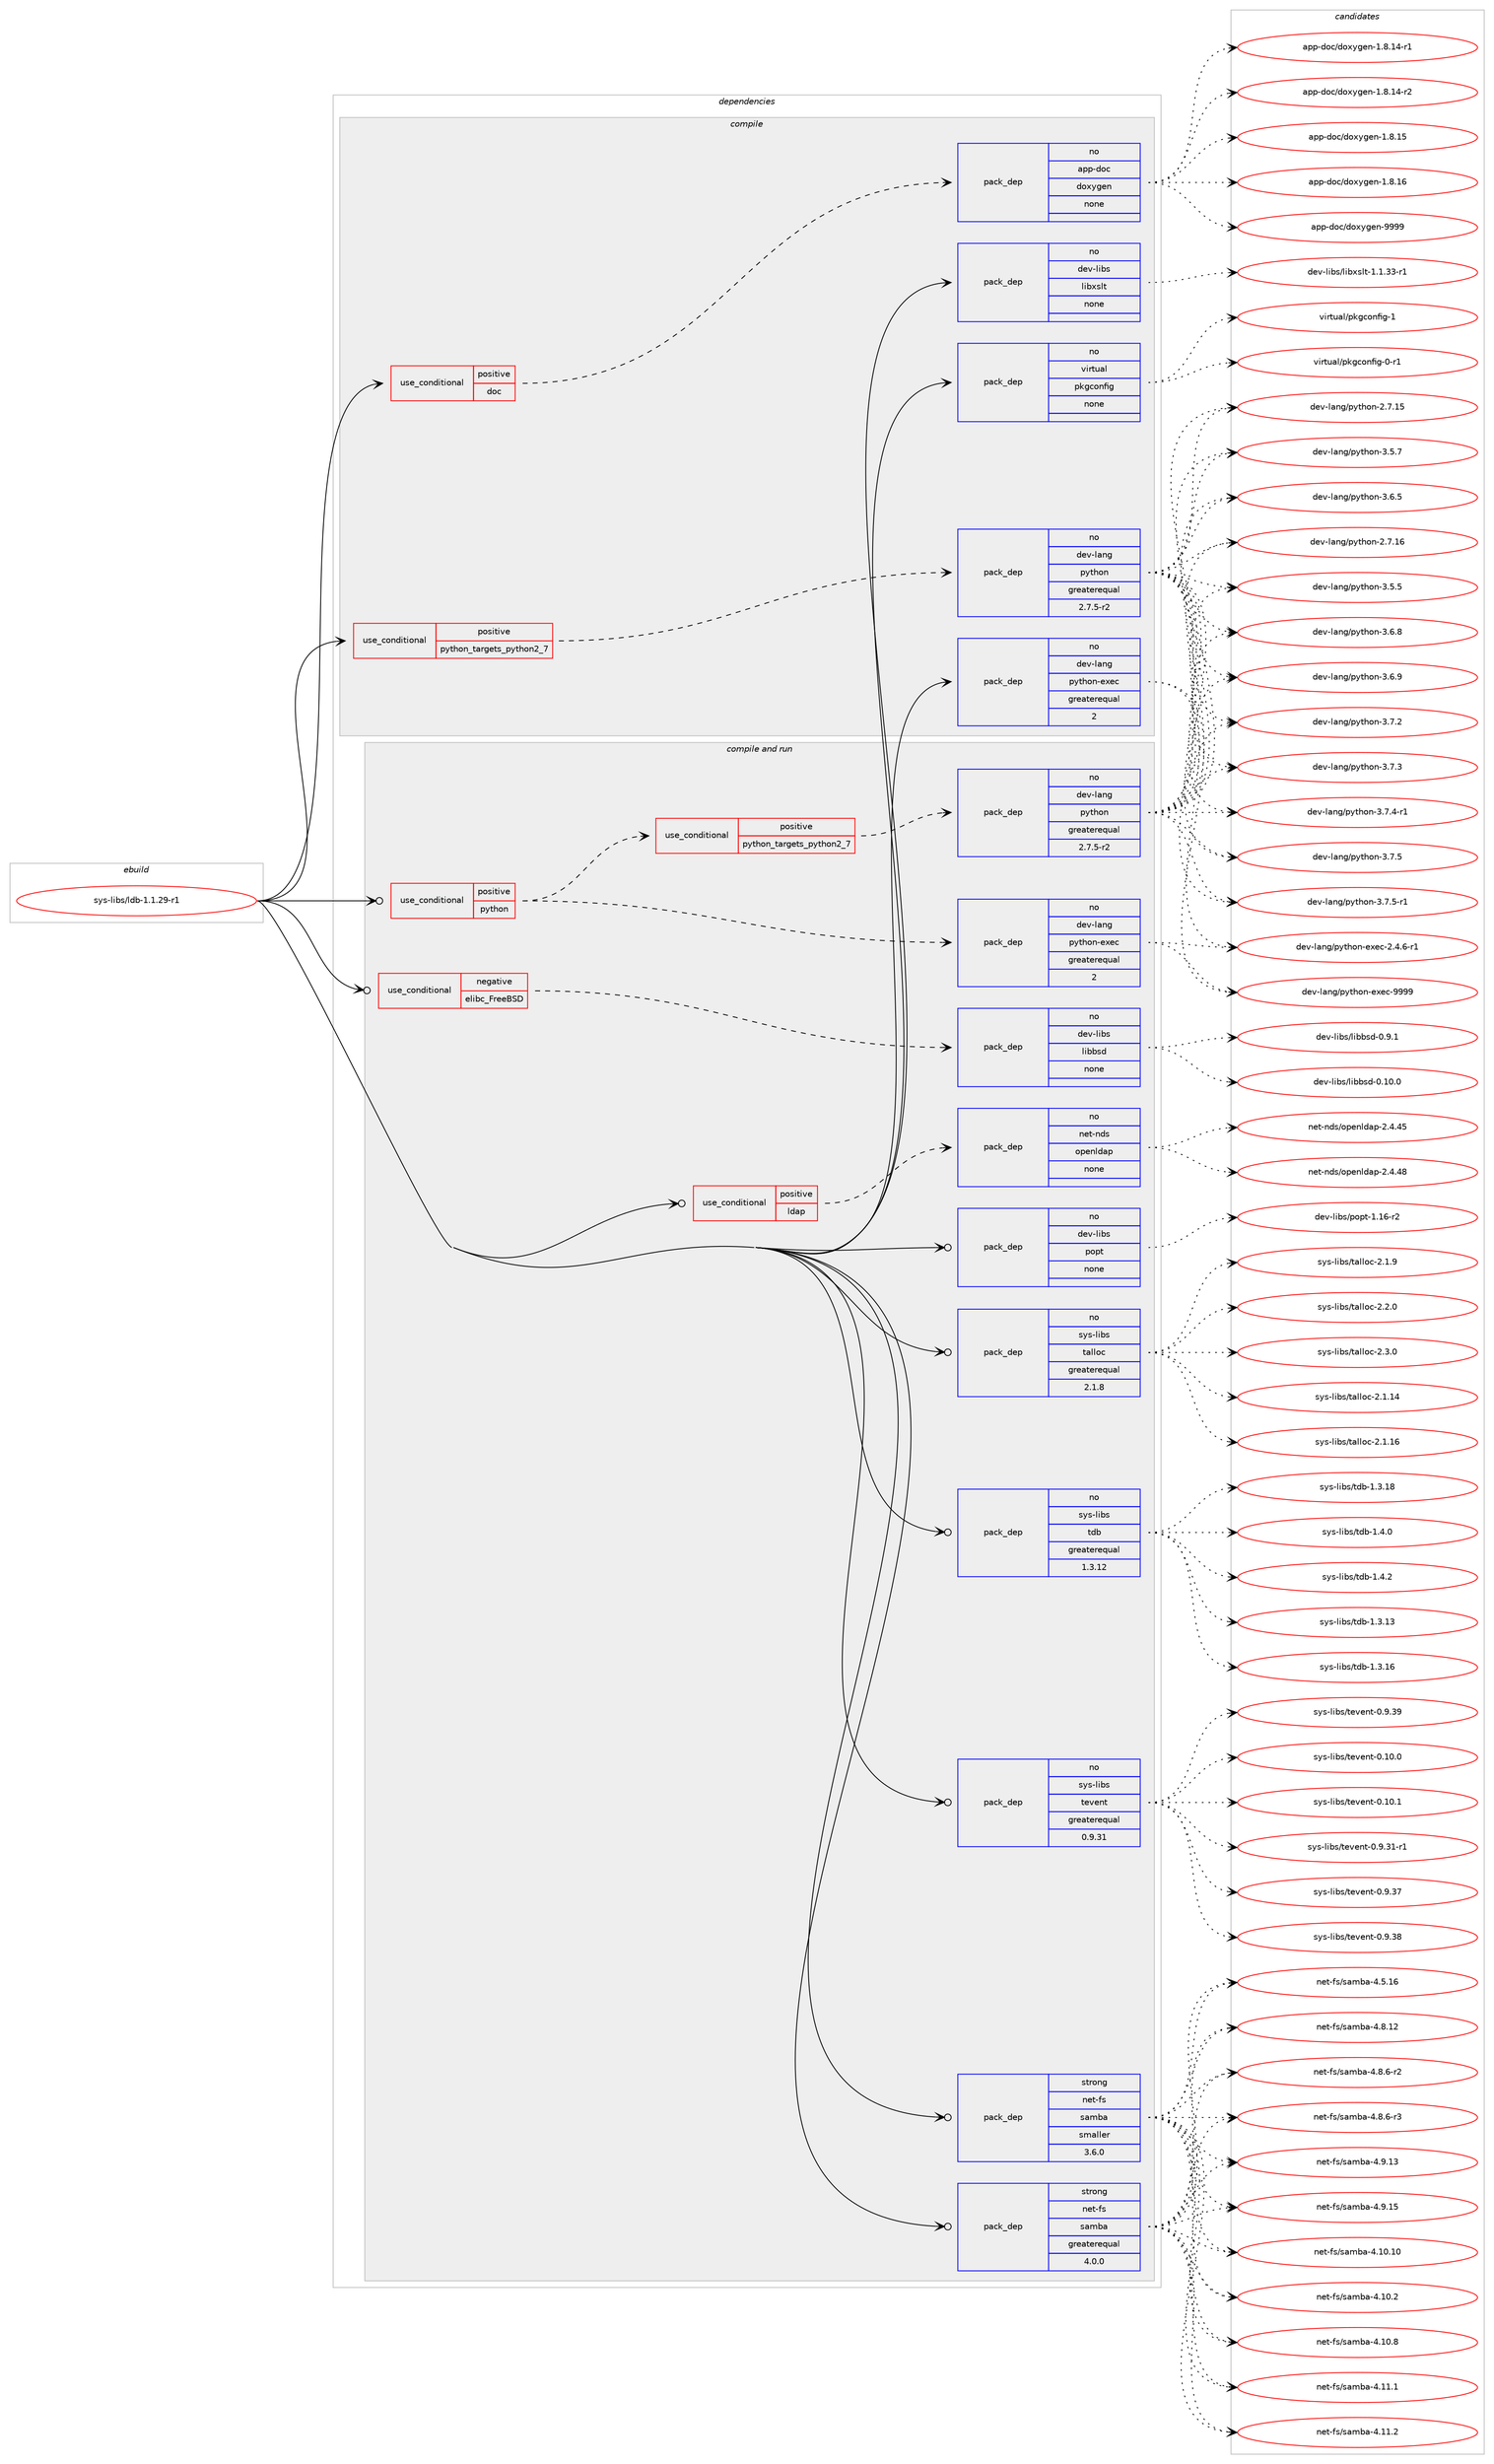 digraph prolog {

# *************
# Graph options
# *************

newrank=true;
concentrate=true;
compound=true;
graph [rankdir=LR,fontname=Helvetica,fontsize=10,ranksep=1.5];#, ranksep=2.5, nodesep=0.2];
edge  [arrowhead=vee];
node  [fontname=Helvetica,fontsize=10];

# **********
# The ebuild
# **********

subgraph cluster_leftcol {
color=gray;
rank=same;
label=<<i>ebuild</i>>;
id [label="sys-libs/ldb-1.1.29-r1", color=red, width=4, href="../sys-libs/ldb-1.1.29-r1.svg"];
}

# ****************
# The dependencies
# ****************

subgraph cluster_midcol {
color=gray;
label=<<i>dependencies</i>>;
subgraph cluster_compile {
fillcolor="#eeeeee";
style=filled;
label=<<i>compile</i>>;
subgraph cond215504 {
dependency897123 [label=<<TABLE BORDER="0" CELLBORDER="1" CELLSPACING="0" CELLPADDING="4"><TR><TD ROWSPAN="3" CELLPADDING="10">use_conditional</TD></TR><TR><TD>positive</TD></TR><TR><TD>doc</TD></TR></TABLE>>, shape=none, color=red];
subgraph pack665867 {
dependency897124 [label=<<TABLE BORDER="0" CELLBORDER="1" CELLSPACING="0" CELLPADDING="4" WIDTH="220"><TR><TD ROWSPAN="6" CELLPADDING="30">pack_dep</TD></TR><TR><TD WIDTH="110">no</TD></TR><TR><TD>app-doc</TD></TR><TR><TD>doxygen</TD></TR><TR><TD>none</TD></TR><TR><TD></TD></TR></TABLE>>, shape=none, color=blue];
}
dependency897123:e -> dependency897124:w [weight=20,style="dashed",arrowhead="vee"];
}
id:e -> dependency897123:w [weight=20,style="solid",arrowhead="vee"];
subgraph cond215505 {
dependency897125 [label=<<TABLE BORDER="0" CELLBORDER="1" CELLSPACING="0" CELLPADDING="4"><TR><TD ROWSPAN="3" CELLPADDING="10">use_conditional</TD></TR><TR><TD>positive</TD></TR><TR><TD>python_targets_python2_7</TD></TR></TABLE>>, shape=none, color=red];
subgraph pack665868 {
dependency897126 [label=<<TABLE BORDER="0" CELLBORDER="1" CELLSPACING="0" CELLPADDING="4" WIDTH="220"><TR><TD ROWSPAN="6" CELLPADDING="30">pack_dep</TD></TR><TR><TD WIDTH="110">no</TD></TR><TR><TD>dev-lang</TD></TR><TR><TD>python</TD></TR><TR><TD>greaterequal</TD></TR><TR><TD>2.7.5-r2</TD></TR></TABLE>>, shape=none, color=blue];
}
dependency897125:e -> dependency897126:w [weight=20,style="dashed",arrowhead="vee"];
}
id:e -> dependency897125:w [weight=20,style="solid",arrowhead="vee"];
subgraph pack665869 {
dependency897127 [label=<<TABLE BORDER="0" CELLBORDER="1" CELLSPACING="0" CELLPADDING="4" WIDTH="220"><TR><TD ROWSPAN="6" CELLPADDING="30">pack_dep</TD></TR><TR><TD WIDTH="110">no</TD></TR><TR><TD>dev-lang</TD></TR><TR><TD>python-exec</TD></TR><TR><TD>greaterequal</TD></TR><TR><TD>2</TD></TR></TABLE>>, shape=none, color=blue];
}
id:e -> dependency897127:w [weight=20,style="solid",arrowhead="vee"];
subgraph pack665870 {
dependency897128 [label=<<TABLE BORDER="0" CELLBORDER="1" CELLSPACING="0" CELLPADDING="4" WIDTH="220"><TR><TD ROWSPAN="6" CELLPADDING="30">pack_dep</TD></TR><TR><TD WIDTH="110">no</TD></TR><TR><TD>dev-libs</TD></TR><TR><TD>libxslt</TD></TR><TR><TD>none</TD></TR><TR><TD></TD></TR></TABLE>>, shape=none, color=blue];
}
id:e -> dependency897128:w [weight=20,style="solid",arrowhead="vee"];
subgraph pack665871 {
dependency897129 [label=<<TABLE BORDER="0" CELLBORDER="1" CELLSPACING="0" CELLPADDING="4" WIDTH="220"><TR><TD ROWSPAN="6" CELLPADDING="30">pack_dep</TD></TR><TR><TD WIDTH="110">no</TD></TR><TR><TD>virtual</TD></TR><TR><TD>pkgconfig</TD></TR><TR><TD>none</TD></TR><TR><TD></TD></TR></TABLE>>, shape=none, color=blue];
}
id:e -> dependency897129:w [weight=20,style="solid",arrowhead="vee"];
}
subgraph cluster_compileandrun {
fillcolor="#eeeeee";
style=filled;
label=<<i>compile and run</i>>;
subgraph cond215506 {
dependency897130 [label=<<TABLE BORDER="0" CELLBORDER="1" CELLSPACING="0" CELLPADDING="4"><TR><TD ROWSPAN="3" CELLPADDING="10">use_conditional</TD></TR><TR><TD>negative</TD></TR><TR><TD>elibc_FreeBSD</TD></TR></TABLE>>, shape=none, color=red];
subgraph pack665872 {
dependency897131 [label=<<TABLE BORDER="0" CELLBORDER="1" CELLSPACING="0" CELLPADDING="4" WIDTH="220"><TR><TD ROWSPAN="6" CELLPADDING="30">pack_dep</TD></TR><TR><TD WIDTH="110">no</TD></TR><TR><TD>dev-libs</TD></TR><TR><TD>libbsd</TD></TR><TR><TD>none</TD></TR><TR><TD></TD></TR></TABLE>>, shape=none, color=blue];
}
dependency897130:e -> dependency897131:w [weight=20,style="dashed",arrowhead="vee"];
}
id:e -> dependency897130:w [weight=20,style="solid",arrowhead="odotvee"];
subgraph cond215507 {
dependency897132 [label=<<TABLE BORDER="0" CELLBORDER="1" CELLSPACING="0" CELLPADDING="4"><TR><TD ROWSPAN="3" CELLPADDING="10">use_conditional</TD></TR><TR><TD>positive</TD></TR><TR><TD>ldap</TD></TR></TABLE>>, shape=none, color=red];
subgraph pack665873 {
dependency897133 [label=<<TABLE BORDER="0" CELLBORDER="1" CELLSPACING="0" CELLPADDING="4" WIDTH="220"><TR><TD ROWSPAN="6" CELLPADDING="30">pack_dep</TD></TR><TR><TD WIDTH="110">no</TD></TR><TR><TD>net-nds</TD></TR><TR><TD>openldap</TD></TR><TR><TD>none</TD></TR><TR><TD></TD></TR></TABLE>>, shape=none, color=blue];
}
dependency897132:e -> dependency897133:w [weight=20,style="dashed",arrowhead="vee"];
}
id:e -> dependency897132:w [weight=20,style="solid",arrowhead="odotvee"];
subgraph cond215508 {
dependency897134 [label=<<TABLE BORDER="0" CELLBORDER="1" CELLSPACING="0" CELLPADDING="4"><TR><TD ROWSPAN="3" CELLPADDING="10">use_conditional</TD></TR><TR><TD>positive</TD></TR><TR><TD>python</TD></TR></TABLE>>, shape=none, color=red];
subgraph cond215509 {
dependency897135 [label=<<TABLE BORDER="0" CELLBORDER="1" CELLSPACING="0" CELLPADDING="4"><TR><TD ROWSPAN="3" CELLPADDING="10">use_conditional</TD></TR><TR><TD>positive</TD></TR><TR><TD>python_targets_python2_7</TD></TR></TABLE>>, shape=none, color=red];
subgraph pack665874 {
dependency897136 [label=<<TABLE BORDER="0" CELLBORDER="1" CELLSPACING="0" CELLPADDING="4" WIDTH="220"><TR><TD ROWSPAN="6" CELLPADDING="30">pack_dep</TD></TR><TR><TD WIDTH="110">no</TD></TR><TR><TD>dev-lang</TD></TR><TR><TD>python</TD></TR><TR><TD>greaterequal</TD></TR><TR><TD>2.7.5-r2</TD></TR></TABLE>>, shape=none, color=blue];
}
dependency897135:e -> dependency897136:w [weight=20,style="dashed",arrowhead="vee"];
}
dependency897134:e -> dependency897135:w [weight=20,style="dashed",arrowhead="vee"];
subgraph pack665875 {
dependency897137 [label=<<TABLE BORDER="0" CELLBORDER="1" CELLSPACING="0" CELLPADDING="4" WIDTH="220"><TR><TD ROWSPAN="6" CELLPADDING="30">pack_dep</TD></TR><TR><TD WIDTH="110">no</TD></TR><TR><TD>dev-lang</TD></TR><TR><TD>python-exec</TD></TR><TR><TD>greaterequal</TD></TR><TR><TD>2</TD></TR></TABLE>>, shape=none, color=blue];
}
dependency897134:e -> dependency897137:w [weight=20,style="dashed",arrowhead="vee"];
}
id:e -> dependency897134:w [weight=20,style="solid",arrowhead="odotvee"];
subgraph pack665876 {
dependency897138 [label=<<TABLE BORDER="0" CELLBORDER="1" CELLSPACING="0" CELLPADDING="4" WIDTH="220"><TR><TD ROWSPAN="6" CELLPADDING="30">pack_dep</TD></TR><TR><TD WIDTH="110">no</TD></TR><TR><TD>dev-libs</TD></TR><TR><TD>popt</TD></TR><TR><TD>none</TD></TR><TR><TD></TD></TR></TABLE>>, shape=none, color=blue];
}
id:e -> dependency897138:w [weight=20,style="solid",arrowhead="odotvee"];
subgraph pack665877 {
dependency897139 [label=<<TABLE BORDER="0" CELLBORDER="1" CELLSPACING="0" CELLPADDING="4" WIDTH="220"><TR><TD ROWSPAN="6" CELLPADDING="30">pack_dep</TD></TR><TR><TD WIDTH="110">no</TD></TR><TR><TD>sys-libs</TD></TR><TR><TD>talloc</TD></TR><TR><TD>greaterequal</TD></TR><TR><TD>2.1.8</TD></TR></TABLE>>, shape=none, color=blue];
}
id:e -> dependency897139:w [weight=20,style="solid",arrowhead="odotvee"];
subgraph pack665878 {
dependency897140 [label=<<TABLE BORDER="0" CELLBORDER="1" CELLSPACING="0" CELLPADDING="4" WIDTH="220"><TR><TD ROWSPAN="6" CELLPADDING="30">pack_dep</TD></TR><TR><TD WIDTH="110">no</TD></TR><TR><TD>sys-libs</TD></TR><TR><TD>tdb</TD></TR><TR><TD>greaterequal</TD></TR><TR><TD>1.3.12</TD></TR></TABLE>>, shape=none, color=blue];
}
id:e -> dependency897140:w [weight=20,style="solid",arrowhead="odotvee"];
subgraph pack665879 {
dependency897141 [label=<<TABLE BORDER="0" CELLBORDER="1" CELLSPACING="0" CELLPADDING="4" WIDTH="220"><TR><TD ROWSPAN="6" CELLPADDING="30">pack_dep</TD></TR><TR><TD WIDTH="110">no</TD></TR><TR><TD>sys-libs</TD></TR><TR><TD>tevent</TD></TR><TR><TD>greaterequal</TD></TR><TR><TD>0.9.31</TD></TR></TABLE>>, shape=none, color=blue];
}
id:e -> dependency897141:w [weight=20,style="solid",arrowhead="odotvee"];
subgraph pack665880 {
dependency897142 [label=<<TABLE BORDER="0" CELLBORDER="1" CELLSPACING="0" CELLPADDING="4" WIDTH="220"><TR><TD ROWSPAN="6" CELLPADDING="30">pack_dep</TD></TR><TR><TD WIDTH="110">strong</TD></TR><TR><TD>net-fs</TD></TR><TR><TD>samba</TD></TR><TR><TD>greaterequal</TD></TR><TR><TD>4.0.0</TD></TR></TABLE>>, shape=none, color=blue];
}
id:e -> dependency897142:w [weight=20,style="solid",arrowhead="odotvee"];
subgraph pack665881 {
dependency897143 [label=<<TABLE BORDER="0" CELLBORDER="1" CELLSPACING="0" CELLPADDING="4" WIDTH="220"><TR><TD ROWSPAN="6" CELLPADDING="30">pack_dep</TD></TR><TR><TD WIDTH="110">strong</TD></TR><TR><TD>net-fs</TD></TR><TR><TD>samba</TD></TR><TR><TD>smaller</TD></TR><TR><TD>3.6.0</TD></TR></TABLE>>, shape=none, color=blue];
}
id:e -> dependency897143:w [weight=20,style="solid",arrowhead="odotvee"];
}
subgraph cluster_run {
fillcolor="#eeeeee";
style=filled;
label=<<i>run</i>>;
}
}

# **************
# The candidates
# **************

subgraph cluster_choices {
rank=same;
color=gray;
label=<<i>candidates</i>>;

subgraph choice665867 {
color=black;
nodesep=1;
choice97112112451001119947100111120121103101110454946564649524511449 [label="app-doc/doxygen-1.8.14-r1", color=red, width=4,href="../app-doc/doxygen-1.8.14-r1.svg"];
choice97112112451001119947100111120121103101110454946564649524511450 [label="app-doc/doxygen-1.8.14-r2", color=red, width=4,href="../app-doc/doxygen-1.8.14-r2.svg"];
choice9711211245100111994710011112012110310111045494656464953 [label="app-doc/doxygen-1.8.15", color=red, width=4,href="../app-doc/doxygen-1.8.15.svg"];
choice9711211245100111994710011112012110310111045494656464954 [label="app-doc/doxygen-1.8.16", color=red, width=4,href="../app-doc/doxygen-1.8.16.svg"];
choice971121124510011199471001111201211031011104557575757 [label="app-doc/doxygen-9999", color=red, width=4,href="../app-doc/doxygen-9999.svg"];
dependency897124:e -> choice97112112451001119947100111120121103101110454946564649524511449:w [style=dotted,weight="100"];
dependency897124:e -> choice97112112451001119947100111120121103101110454946564649524511450:w [style=dotted,weight="100"];
dependency897124:e -> choice9711211245100111994710011112012110310111045494656464953:w [style=dotted,weight="100"];
dependency897124:e -> choice9711211245100111994710011112012110310111045494656464954:w [style=dotted,weight="100"];
dependency897124:e -> choice971121124510011199471001111201211031011104557575757:w [style=dotted,weight="100"];
}
subgraph choice665868 {
color=black;
nodesep=1;
choice10010111845108971101034711212111610411111045504655464953 [label="dev-lang/python-2.7.15", color=red, width=4,href="../dev-lang/python-2.7.15.svg"];
choice10010111845108971101034711212111610411111045504655464954 [label="dev-lang/python-2.7.16", color=red, width=4,href="../dev-lang/python-2.7.16.svg"];
choice100101118451089711010347112121116104111110455146534653 [label="dev-lang/python-3.5.5", color=red, width=4,href="../dev-lang/python-3.5.5.svg"];
choice100101118451089711010347112121116104111110455146534655 [label="dev-lang/python-3.5.7", color=red, width=4,href="../dev-lang/python-3.5.7.svg"];
choice100101118451089711010347112121116104111110455146544653 [label="dev-lang/python-3.6.5", color=red, width=4,href="../dev-lang/python-3.6.5.svg"];
choice100101118451089711010347112121116104111110455146544656 [label="dev-lang/python-3.6.8", color=red, width=4,href="../dev-lang/python-3.6.8.svg"];
choice100101118451089711010347112121116104111110455146544657 [label="dev-lang/python-3.6.9", color=red, width=4,href="../dev-lang/python-3.6.9.svg"];
choice100101118451089711010347112121116104111110455146554650 [label="dev-lang/python-3.7.2", color=red, width=4,href="../dev-lang/python-3.7.2.svg"];
choice100101118451089711010347112121116104111110455146554651 [label="dev-lang/python-3.7.3", color=red, width=4,href="../dev-lang/python-3.7.3.svg"];
choice1001011184510897110103471121211161041111104551465546524511449 [label="dev-lang/python-3.7.4-r1", color=red, width=4,href="../dev-lang/python-3.7.4-r1.svg"];
choice100101118451089711010347112121116104111110455146554653 [label="dev-lang/python-3.7.5", color=red, width=4,href="../dev-lang/python-3.7.5.svg"];
choice1001011184510897110103471121211161041111104551465546534511449 [label="dev-lang/python-3.7.5-r1", color=red, width=4,href="../dev-lang/python-3.7.5-r1.svg"];
dependency897126:e -> choice10010111845108971101034711212111610411111045504655464953:w [style=dotted,weight="100"];
dependency897126:e -> choice10010111845108971101034711212111610411111045504655464954:w [style=dotted,weight="100"];
dependency897126:e -> choice100101118451089711010347112121116104111110455146534653:w [style=dotted,weight="100"];
dependency897126:e -> choice100101118451089711010347112121116104111110455146534655:w [style=dotted,weight="100"];
dependency897126:e -> choice100101118451089711010347112121116104111110455146544653:w [style=dotted,weight="100"];
dependency897126:e -> choice100101118451089711010347112121116104111110455146544656:w [style=dotted,weight="100"];
dependency897126:e -> choice100101118451089711010347112121116104111110455146544657:w [style=dotted,weight="100"];
dependency897126:e -> choice100101118451089711010347112121116104111110455146554650:w [style=dotted,weight="100"];
dependency897126:e -> choice100101118451089711010347112121116104111110455146554651:w [style=dotted,weight="100"];
dependency897126:e -> choice1001011184510897110103471121211161041111104551465546524511449:w [style=dotted,weight="100"];
dependency897126:e -> choice100101118451089711010347112121116104111110455146554653:w [style=dotted,weight="100"];
dependency897126:e -> choice1001011184510897110103471121211161041111104551465546534511449:w [style=dotted,weight="100"];
}
subgraph choice665869 {
color=black;
nodesep=1;
choice10010111845108971101034711212111610411111045101120101994550465246544511449 [label="dev-lang/python-exec-2.4.6-r1", color=red, width=4,href="../dev-lang/python-exec-2.4.6-r1.svg"];
choice10010111845108971101034711212111610411111045101120101994557575757 [label="dev-lang/python-exec-9999", color=red, width=4,href="../dev-lang/python-exec-9999.svg"];
dependency897127:e -> choice10010111845108971101034711212111610411111045101120101994550465246544511449:w [style=dotted,weight="100"];
dependency897127:e -> choice10010111845108971101034711212111610411111045101120101994557575757:w [style=dotted,weight="100"];
}
subgraph choice665870 {
color=black;
nodesep=1;
choice10010111845108105981154710810598120115108116454946494651514511449 [label="dev-libs/libxslt-1.1.33-r1", color=red, width=4,href="../dev-libs/libxslt-1.1.33-r1.svg"];
dependency897128:e -> choice10010111845108105981154710810598120115108116454946494651514511449:w [style=dotted,weight="100"];
}
subgraph choice665871 {
color=black;
nodesep=1;
choice11810511411611797108471121071039911111010210510345484511449 [label="virtual/pkgconfig-0-r1", color=red, width=4,href="../virtual/pkgconfig-0-r1.svg"];
choice1181051141161179710847112107103991111101021051034549 [label="virtual/pkgconfig-1", color=red, width=4,href="../virtual/pkgconfig-1.svg"];
dependency897129:e -> choice11810511411611797108471121071039911111010210510345484511449:w [style=dotted,weight="100"];
dependency897129:e -> choice1181051141161179710847112107103991111101021051034549:w [style=dotted,weight="100"];
}
subgraph choice665872 {
color=black;
nodesep=1;
choice100101118451081059811547108105989811510045484649484648 [label="dev-libs/libbsd-0.10.0", color=red, width=4,href="../dev-libs/libbsd-0.10.0.svg"];
choice1001011184510810598115471081059898115100454846574649 [label="dev-libs/libbsd-0.9.1", color=red, width=4,href="../dev-libs/libbsd-0.9.1.svg"];
dependency897131:e -> choice100101118451081059811547108105989811510045484649484648:w [style=dotted,weight="100"];
dependency897131:e -> choice1001011184510810598115471081059898115100454846574649:w [style=dotted,weight="100"];
}
subgraph choice665873 {
color=black;
nodesep=1;
choice11010111645110100115471111121011101081009711245504652465253 [label="net-nds/openldap-2.4.45", color=red, width=4,href="../net-nds/openldap-2.4.45.svg"];
choice11010111645110100115471111121011101081009711245504652465256 [label="net-nds/openldap-2.4.48", color=red, width=4,href="../net-nds/openldap-2.4.48.svg"];
dependency897133:e -> choice11010111645110100115471111121011101081009711245504652465253:w [style=dotted,weight="100"];
dependency897133:e -> choice11010111645110100115471111121011101081009711245504652465256:w [style=dotted,weight="100"];
}
subgraph choice665874 {
color=black;
nodesep=1;
choice10010111845108971101034711212111610411111045504655464953 [label="dev-lang/python-2.7.15", color=red, width=4,href="../dev-lang/python-2.7.15.svg"];
choice10010111845108971101034711212111610411111045504655464954 [label="dev-lang/python-2.7.16", color=red, width=4,href="../dev-lang/python-2.7.16.svg"];
choice100101118451089711010347112121116104111110455146534653 [label="dev-lang/python-3.5.5", color=red, width=4,href="../dev-lang/python-3.5.5.svg"];
choice100101118451089711010347112121116104111110455146534655 [label="dev-lang/python-3.5.7", color=red, width=4,href="../dev-lang/python-3.5.7.svg"];
choice100101118451089711010347112121116104111110455146544653 [label="dev-lang/python-3.6.5", color=red, width=4,href="../dev-lang/python-3.6.5.svg"];
choice100101118451089711010347112121116104111110455146544656 [label="dev-lang/python-3.6.8", color=red, width=4,href="../dev-lang/python-3.6.8.svg"];
choice100101118451089711010347112121116104111110455146544657 [label="dev-lang/python-3.6.9", color=red, width=4,href="../dev-lang/python-3.6.9.svg"];
choice100101118451089711010347112121116104111110455146554650 [label="dev-lang/python-3.7.2", color=red, width=4,href="../dev-lang/python-3.7.2.svg"];
choice100101118451089711010347112121116104111110455146554651 [label="dev-lang/python-3.7.3", color=red, width=4,href="../dev-lang/python-3.7.3.svg"];
choice1001011184510897110103471121211161041111104551465546524511449 [label="dev-lang/python-3.7.4-r1", color=red, width=4,href="../dev-lang/python-3.7.4-r1.svg"];
choice100101118451089711010347112121116104111110455146554653 [label="dev-lang/python-3.7.5", color=red, width=4,href="../dev-lang/python-3.7.5.svg"];
choice1001011184510897110103471121211161041111104551465546534511449 [label="dev-lang/python-3.7.5-r1", color=red, width=4,href="../dev-lang/python-3.7.5-r1.svg"];
dependency897136:e -> choice10010111845108971101034711212111610411111045504655464953:w [style=dotted,weight="100"];
dependency897136:e -> choice10010111845108971101034711212111610411111045504655464954:w [style=dotted,weight="100"];
dependency897136:e -> choice100101118451089711010347112121116104111110455146534653:w [style=dotted,weight="100"];
dependency897136:e -> choice100101118451089711010347112121116104111110455146534655:w [style=dotted,weight="100"];
dependency897136:e -> choice100101118451089711010347112121116104111110455146544653:w [style=dotted,weight="100"];
dependency897136:e -> choice100101118451089711010347112121116104111110455146544656:w [style=dotted,weight="100"];
dependency897136:e -> choice100101118451089711010347112121116104111110455146544657:w [style=dotted,weight="100"];
dependency897136:e -> choice100101118451089711010347112121116104111110455146554650:w [style=dotted,weight="100"];
dependency897136:e -> choice100101118451089711010347112121116104111110455146554651:w [style=dotted,weight="100"];
dependency897136:e -> choice1001011184510897110103471121211161041111104551465546524511449:w [style=dotted,weight="100"];
dependency897136:e -> choice100101118451089711010347112121116104111110455146554653:w [style=dotted,weight="100"];
dependency897136:e -> choice1001011184510897110103471121211161041111104551465546534511449:w [style=dotted,weight="100"];
}
subgraph choice665875 {
color=black;
nodesep=1;
choice10010111845108971101034711212111610411111045101120101994550465246544511449 [label="dev-lang/python-exec-2.4.6-r1", color=red, width=4,href="../dev-lang/python-exec-2.4.6-r1.svg"];
choice10010111845108971101034711212111610411111045101120101994557575757 [label="dev-lang/python-exec-9999", color=red, width=4,href="../dev-lang/python-exec-9999.svg"];
dependency897137:e -> choice10010111845108971101034711212111610411111045101120101994550465246544511449:w [style=dotted,weight="100"];
dependency897137:e -> choice10010111845108971101034711212111610411111045101120101994557575757:w [style=dotted,weight="100"];
}
subgraph choice665876 {
color=black;
nodesep=1;
choice10010111845108105981154711211111211645494649544511450 [label="dev-libs/popt-1.16-r2", color=red, width=4,href="../dev-libs/popt-1.16-r2.svg"];
dependency897138:e -> choice10010111845108105981154711211111211645494649544511450:w [style=dotted,weight="100"];
}
subgraph choice665877 {
color=black;
nodesep=1;
choice115121115451081059811547116971081081119945504649464952 [label="sys-libs/talloc-2.1.14", color=red, width=4,href="../sys-libs/talloc-2.1.14.svg"];
choice115121115451081059811547116971081081119945504649464954 [label="sys-libs/talloc-2.1.16", color=red, width=4,href="../sys-libs/talloc-2.1.16.svg"];
choice1151211154510810598115471169710810811199455046494657 [label="sys-libs/talloc-2.1.9", color=red, width=4,href="../sys-libs/talloc-2.1.9.svg"];
choice1151211154510810598115471169710810811199455046504648 [label="sys-libs/talloc-2.2.0", color=red, width=4,href="../sys-libs/talloc-2.2.0.svg"];
choice1151211154510810598115471169710810811199455046514648 [label="sys-libs/talloc-2.3.0", color=red, width=4,href="../sys-libs/talloc-2.3.0.svg"];
dependency897139:e -> choice115121115451081059811547116971081081119945504649464952:w [style=dotted,weight="100"];
dependency897139:e -> choice115121115451081059811547116971081081119945504649464954:w [style=dotted,weight="100"];
dependency897139:e -> choice1151211154510810598115471169710810811199455046494657:w [style=dotted,weight="100"];
dependency897139:e -> choice1151211154510810598115471169710810811199455046504648:w [style=dotted,weight="100"];
dependency897139:e -> choice1151211154510810598115471169710810811199455046514648:w [style=dotted,weight="100"];
}
subgraph choice665878 {
color=black;
nodesep=1;
choice1151211154510810598115471161009845494651464951 [label="sys-libs/tdb-1.3.13", color=red, width=4,href="../sys-libs/tdb-1.3.13.svg"];
choice1151211154510810598115471161009845494651464954 [label="sys-libs/tdb-1.3.16", color=red, width=4,href="../sys-libs/tdb-1.3.16.svg"];
choice1151211154510810598115471161009845494651464956 [label="sys-libs/tdb-1.3.18", color=red, width=4,href="../sys-libs/tdb-1.3.18.svg"];
choice11512111545108105981154711610098454946524648 [label="sys-libs/tdb-1.4.0", color=red, width=4,href="../sys-libs/tdb-1.4.0.svg"];
choice11512111545108105981154711610098454946524650 [label="sys-libs/tdb-1.4.2", color=red, width=4,href="../sys-libs/tdb-1.4.2.svg"];
dependency897140:e -> choice1151211154510810598115471161009845494651464951:w [style=dotted,weight="100"];
dependency897140:e -> choice1151211154510810598115471161009845494651464954:w [style=dotted,weight="100"];
dependency897140:e -> choice1151211154510810598115471161009845494651464956:w [style=dotted,weight="100"];
dependency897140:e -> choice11512111545108105981154711610098454946524648:w [style=dotted,weight="100"];
dependency897140:e -> choice11512111545108105981154711610098454946524650:w [style=dotted,weight="100"];
}
subgraph choice665879 {
color=black;
nodesep=1;
choice11512111545108105981154711610111810111011645484649484648 [label="sys-libs/tevent-0.10.0", color=red, width=4,href="../sys-libs/tevent-0.10.0.svg"];
choice11512111545108105981154711610111810111011645484649484649 [label="sys-libs/tevent-0.10.1", color=red, width=4,href="../sys-libs/tevent-0.10.1.svg"];
choice115121115451081059811547116101118101110116454846574651494511449 [label="sys-libs/tevent-0.9.31-r1", color=red, width=4,href="../sys-libs/tevent-0.9.31-r1.svg"];
choice11512111545108105981154711610111810111011645484657465155 [label="sys-libs/tevent-0.9.37", color=red, width=4,href="../sys-libs/tevent-0.9.37.svg"];
choice11512111545108105981154711610111810111011645484657465156 [label="sys-libs/tevent-0.9.38", color=red, width=4,href="../sys-libs/tevent-0.9.38.svg"];
choice11512111545108105981154711610111810111011645484657465157 [label="sys-libs/tevent-0.9.39", color=red, width=4,href="../sys-libs/tevent-0.9.39.svg"];
dependency897141:e -> choice11512111545108105981154711610111810111011645484649484648:w [style=dotted,weight="100"];
dependency897141:e -> choice11512111545108105981154711610111810111011645484649484649:w [style=dotted,weight="100"];
dependency897141:e -> choice115121115451081059811547116101118101110116454846574651494511449:w [style=dotted,weight="100"];
dependency897141:e -> choice11512111545108105981154711610111810111011645484657465155:w [style=dotted,weight="100"];
dependency897141:e -> choice11512111545108105981154711610111810111011645484657465156:w [style=dotted,weight="100"];
dependency897141:e -> choice11512111545108105981154711610111810111011645484657465157:w [style=dotted,weight="100"];
}
subgraph choice665880 {
color=black;
nodesep=1;
choice11010111645102115471159710998974552464948464948 [label="net-fs/samba-4.10.10", color=red, width=4,href="../net-fs/samba-4.10.10.svg"];
choice110101116451021154711597109989745524649484650 [label="net-fs/samba-4.10.2", color=red, width=4,href="../net-fs/samba-4.10.2.svg"];
choice110101116451021154711597109989745524649484656 [label="net-fs/samba-4.10.8", color=red, width=4,href="../net-fs/samba-4.10.8.svg"];
choice110101116451021154711597109989745524649494649 [label="net-fs/samba-4.11.1", color=red, width=4,href="../net-fs/samba-4.11.1.svg"];
choice110101116451021154711597109989745524649494650 [label="net-fs/samba-4.11.2", color=red, width=4,href="../net-fs/samba-4.11.2.svg"];
choice110101116451021154711597109989745524653464954 [label="net-fs/samba-4.5.16", color=red, width=4,href="../net-fs/samba-4.5.16.svg"];
choice110101116451021154711597109989745524656464950 [label="net-fs/samba-4.8.12", color=red, width=4,href="../net-fs/samba-4.8.12.svg"];
choice11010111645102115471159710998974552465646544511450 [label="net-fs/samba-4.8.6-r2", color=red, width=4,href="../net-fs/samba-4.8.6-r2.svg"];
choice11010111645102115471159710998974552465646544511451 [label="net-fs/samba-4.8.6-r3", color=red, width=4,href="../net-fs/samba-4.8.6-r3.svg"];
choice110101116451021154711597109989745524657464951 [label="net-fs/samba-4.9.13", color=red, width=4,href="../net-fs/samba-4.9.13.svg"];
choice110101116451021154711597109989745524657464953 [label="net-fs/samba-4.9.15", color=red, width=4,href="../net-fs/samba-4.9.15.svg"];
dependency897142:e -> choice11010111645102115471159710998974552464948464948:w [style=dotted,weight="100"];
dependency897142:e -> choice110101116451021154711597109989745524649484650:w [style=dotted,weight="100"];
dependency897142:e -> choice110101116451021154711597109989745524649484656:w [style=dotted,weight="100"];
dependency897142:e -> choice110101116451021154711597109989745524649494649:w [style=dotted,weight="100"];
dependency897142:e -> choice110101116451021154711597109989745524649494650:w [style=dotted,weight="100"];
dependency897142:e -> choice110101116451021154711597109989745524653464954:w [style=dotted,weight="100"];
dependency897142:e -> choice110101116451021154711597109989745524656464950:w [style=dotted,weight="100"];
dependency897142:e -> choice11010111645102115471159710998974552465646544511450:w [style=dotted,weight="100"];
dependency897142:e -> choice11010111645102115471159710998974552465646544511451:w [style=dotted,weight="100"];
dependency897142:e -> choice110101116451021154711597109989745524657464951:w [style=dotted,weight="100"];
dependency897142:e -> choice110101116451021154711597109989745524657464953:w [style=dotted,weight="100"];
}
subgraph choice665881 {
color=black;
nodesep=1;
choice11010111645102115471159710998974552464948464948 [label="net-fs/samba-4.10.10", color=red, width=4,href="../net-fs/samba-4.10.10.svg"];
choice110101116451021154711597109989745524649484650 [label="net-fs/samba-4.10.2", color=red, width=4,href="../net-fs/samba-4.10.2.svg"];
choice110101116451021154711597109989745524649484656 [label="net-fs/samba-4.10.8", color=red, width=4,href="../net-fs/samba-4.10.8.svg"];
choice110101116451021154711597109989745524649494649 [label="net-fs/samba-4.11.1", color=red, width=4,href="../net-fs/samba-4.11.1.svg"];
choice110101116451021154711597109989745524649494650 [label="net-fs/samba-4.11.2", color=red, width=4,href="../net-fs/samba-4.11.2.svg"];
choice110101116451021154711597109989745524653464954 [label="net-fs/samba-4.5.16", color=red, width=4,href="../net-fs/samba-4.5.16.svg"];
choice110101116451021154711597109989745524656464950 [label="net-fs/samba-4.8.12", color=red, width=4,href="../net-fs/samba-4.8.12.svg"];
choice11010111645102115471159710998974552465646544511450 [label="net-fs/samba-4.8.6-r2", color=red, width=4,href="../net-fs/samba-4.8.6-r2.svg"];
choice11010111645102115471159710998974552465646544511451 [label="net-fs/samba-4.8.6-r3", color=red, width=4,href="../net-fs/samba-4.8.6-r3.svg"];
choice110101116451021154711597109989745524657464951 [label="net-fs/samba-4.9.13", color=red, width=4,href="../net-fs/samba-4.9.13.svg"];
choice110101116451021154711597109989745524657464953 [label="net-fs/samba-4.9.15", color=red, width=4,href="../net-fs/samba-4.9.15.svg"];
dependency897143:e -> choice11010111645102115471159710998974552464948464948:w [style=dotted,weight="100"];
dependency897143:e -> choice110101116451021154711597109989745524649484650:w [style=dotted,weight="100"];
dependency897143:e -> choice110101116451021154711597109989745524649484656:w [style=dotted,weight="100"];
dependency897143:e -> choice110101116451021154711597109989745524649494649:w [style=dotted,weight="100"];
dependency897143:e -> choice110101116451021154711597109989745524649494650:w [style=dotted,weight="100"];
dependency897143:e -> choice110101116451021154711597109989745524653464954:w [style=dotted,weight="100"];
dependency897143:e -> choice110101116451021154711597109989745524656464950:w [style=dotted,weight="100"];
dependency897143:e -> choice11010111645102115471159710998974552465646544511450:w [style=dotted,weight="100"];
dependency897143:e -> choice11010111645102115471159710998974552465646544511451:w [style=dotted,weight="100"];
dependency897143:e -> choice110101116451021154711597109989745524657464951:w [style=dotted,weight="100"];
dependency897143:e -> choice110101116451021154711597109989745524657464953:w [style=dotted,weight="100"];
}
}

}
